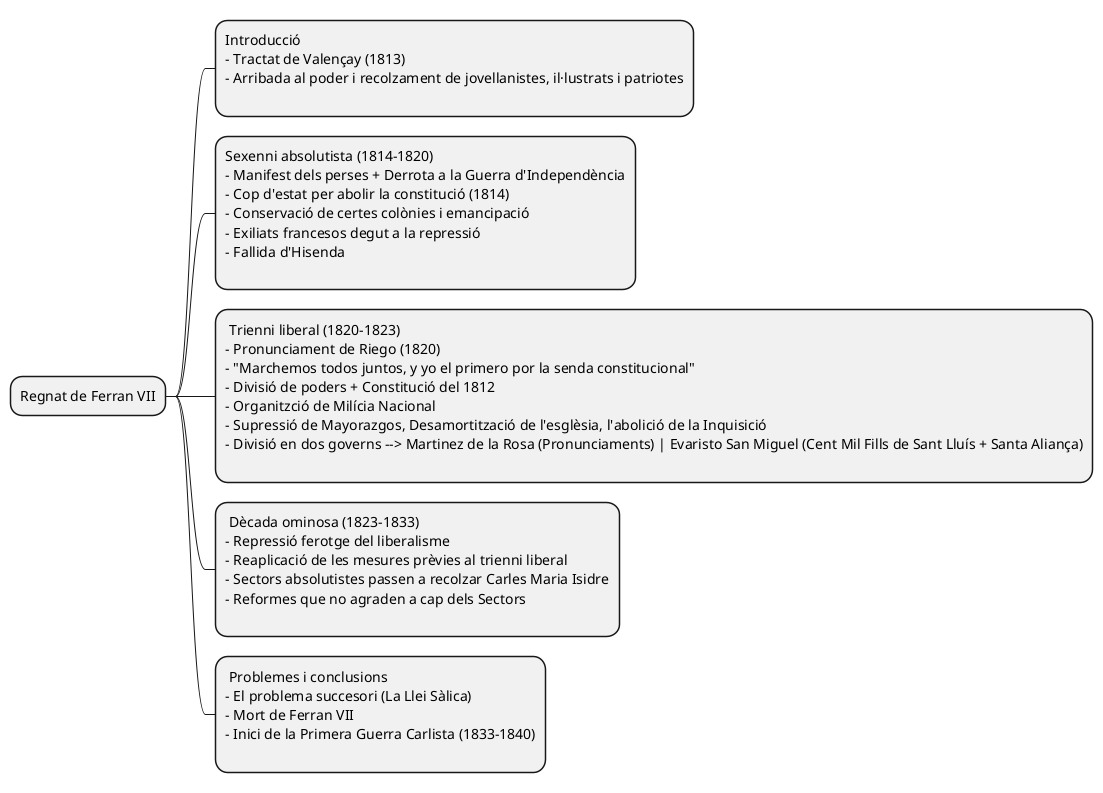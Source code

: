 @startmindmap
* Regnat de Ferran VII
**:Introducció
- Tractat de Valençay (1813)
- Arribada al poder i recolzament de jovellanistes, il·lustrats i patriotes
;
**:Sexenni absolutista (1814-1820)
- Manifest dels perses + Derrota a la Guerra d'Independència
- Cop d'estat per abolir la constitució (1814)
- Conservació de certes colònies i emancipació
- Exiliats francesos degut a la repressió
- Fallida d'Hisenda
;
**: Trienni liberal (1820-1823)
- Pronunciament de Riego (1820)
- "Marchemos todos juntos, y yo el primero por la senda constitucional"
- Divisió de poders + Constitució del 1812
- Organitzció de Milícia Nacional
- Supressió de Mayorazgos, Desamortització de l'esglèsia, l'abolició de la Inquisició
- Divisió en dos governs --> Martinez de la Rosa (Pronunciaments) | Evaristo San Miguel (Cent Mil Fills de Sant Lluís + Santa Aliança)
;

**: Dècada ominosa (1823-1833)
- Repressió ferotge del liberalisme
- Reaplicació de les mesures prèvies al trienni liberal
- Sectors absolutistes passen a recolzar Carles Maria Isidre
- Reformes que no agraden a cap dels Sectors
;
**: Problemes i conclusions
- El problema succesori (La Llei Sàlica)
- Mort de Ferran VII
- Inici de la Primera Guerra Carlista (1833-1840)
;

@endmindmap